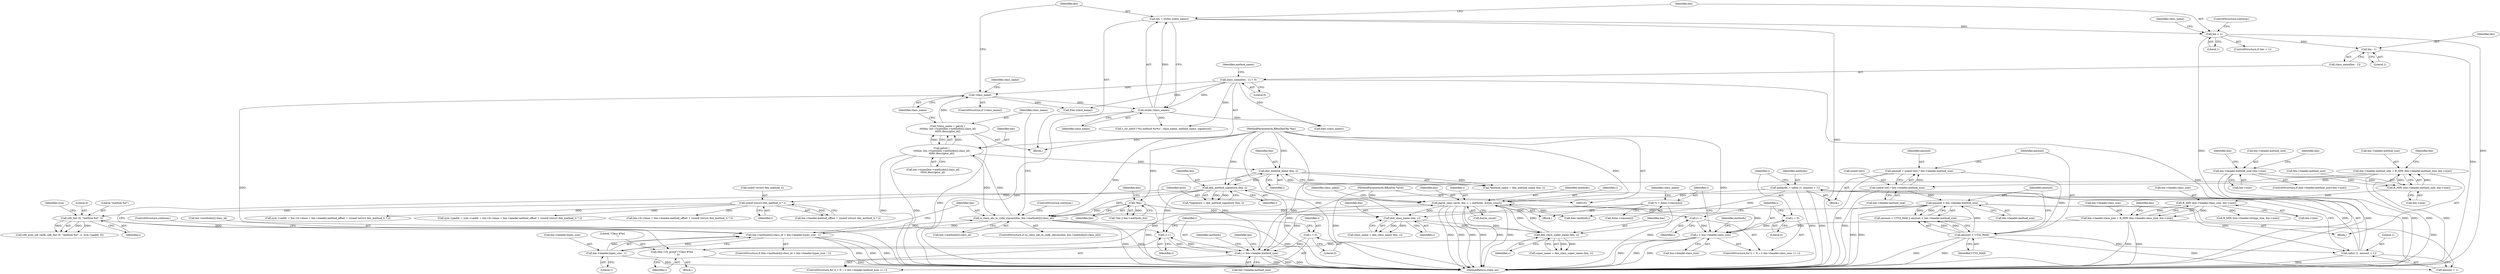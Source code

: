 digraph "1_radare2_ead645853a63bf83d8386702cad0cf23b31d7eeb@API" {
"1000466" [label="(Call,len = strlen (class_name))"];
"1000468" [label="(Call,strlen (class_name))"];
"1000460" [label="(Call,!class_name)"];
"1000442" [label="(Call,*class_name = getstr (\n\t\t\t\tbin, bin->types[bin->methods[i].class_id]\n\t\t\t\t\t\t.descriptor_id))"];
"1000444" [label="(Call,getstr (\n\t\t\t\tbin, bin->types[bin->methods[i].class_id]\n\t\t\t\t\t\t.descriptor_id))"];
"1000430" [label="(Call,is_class_idx_in_code_classes(bin, bin->methods[i].class_id))"];
"1000492" [label="(Call,dex_method_signature (bin, i))"];
"1000486" [label="(Call,dex_method_name (bin, i))"];
"1000104" [label="(MethodParameterIn,RBinDexObj *bin)"];
"1000391" [label="(Call,i < bin->header.method_size)"];
"1000388" [label="(Call,i = 0)"];
"1000398" [label="(Call,i++)"];
"1000601" [label="(Call,sdb_fmt (0, \"method.%d\", i))"];
"1000584" [label="(Call,sizeof (struct dex_method_t) * i)"];
"1000289" [label="(Call,sizeof (int) * bin->header.method_size)"];
"1000221" [label="(Call,bin->header.method_size = R_MIN (bin->header.method_size, bin->size))"];
"1000227" [label="(Call,R_MIN (bin->header.method_size, bin->size))"];
"1000202" [label="(Call,bin->header.method_size>bin->size)"];
"1000302" [label="(Call,amount < bin->header.method_size)"];
"1000299" [label="(Call,amount > UT32_MAX)"];
"1000287" [label="(Call,amount = sizeof (int) * bin->header.method_size)"];
"1000360" [label="(Call,parse_class (arch, bin, c, i, methods, &sym_count))"];
"1000103" [label="(MethodParameterIn,RBinFile *arch)"];
"1000351" [label="(Call,dex_class_super_name (bin, c))"];
"1000346" [label="(Call,dex_class_name (bin, c))"];
"1000123" [label="(Call,!bin)"];
"1000336" [label="(Call,*c = &bin->classes[i])"];
"1000323" [label="(Call,i < bin->header.class_size)"];
"1000330" [label="(Call,i++)"];
"1000320" [label="(Call,i = 0)"];
"1000236" [label="(Call,bin->header.class_size = R_MIN (bin->header.class_size, bin->size))"];
"1000242" [label="(Call,R_MIN (bin->header.class_size, bin->size))"];
"1000357" [label="(Call,rbin->cb_printf (\"Class #%d            -\n\", i))"];
"1000312" [label="(Call,methods = calloc (1, amount + 1))"];
"1000314" [label="(Call,calloc (1, amount + 1))"];
"1000412" [label="(Call,bin->methods[i].class_id > bin->header.types_size - 1)"];
"1000420" [label="(Call,bin->header.types_size - 1)"];
"1000476" [label="(Call,class_name[len - 1] = 0)"];
"1000471" [label="(Call,len < 1)"];
"1000479" [label="(Call,len - 1)"];
"1000510" [label="(Call,r_str_newf (\"%s.method.%s%s\", class_name, method_name, signature))"];
"1000494" [label="(Identifier,i)"];
"1000568" [label="(Call,sym->vaddr = bin->b->base + bin->header.method_offset + (sizeof (struct dex_method_t) * i))"];
"1000488" [label="(Identifier,i)"];
"1000349" [label="(Call,super_name = dex_class_super_name (bin, c))"];
"1000587" [label="(Identifier,i)"];
"1000126" [label="(Identifier,bin)"];
"1000321" [label="(Identifier,i)"];
"1000599" [label="(Call,sdb_num_set (mdb, sdb_fmt (0, \"method.%d\", i), sym->paddr, 0))"];
"1000440" [label="(ControlStructure,continue;)"];
"1000104" [label="(MethodParameterIn,RBinDexObj *bin)"];
"1000324" [label="(Identifier,i)"];
"1000479" [label="(Call,len - 1)"];
"1000201" [label="(ControlStructure,if (bin->header.method_size>bin->size))"];
"1000325" [label="(Call,bin->header.class_size)"];
"1000420" [label="(Call,bin->header.types_size - 1)"];
"1000398" [label="(Call,i++)"];
"1000337" [label="(Identifier,c)"];
"1000348" [label="(Identifier,c)"];
"1000461" [label="(Identifier,class_name)"];
"1000312" [label="(Call,methods = calloc (1, amount + 1))"];
"1000564" [label="(Call,sym->paddr = sym->vaddr = bin->b->base + bin->header.method_offset + (sizeof (struct dex_method_t) * i))"];
"1000344" [label="(Call,class_name = dex_class_name (bin, c))"];
"1000357" [label="(Call,rbin->cb_printf (\"Class #%d            -\n\", i))"];
"1000313" [label="(Identifier,methods)"];
"1000421" [label="(Call,bin->header.types_size)"];
"1000467" [label="(Identifier,len)"];
"1000472" [label="(Identifier,len)"];
"1000248" [label="(Call,bin->size)"];
"1000221" [label="(Call,bin->header.method_size = R_MIN (bin->header.method_size, bin->size))"];
"1000320" [label="(Call,i = 0)"];
"1000239" [label="(Identifier,bin)"];
"1000485" [label="(Identifier,method_name)"];
"1000443" [label="(Identifier,class_name)"];
"1000572" [label="(Call,bin->b->base + bin->header.method_offset + (sizeof (struct dex_method_t) * i))"];
"1000428" [label="(ControlStructure,continue;)"];
"1000400" [label="(Block,)"];
"1000352" [label="(Identifier,bin)"];
"1000323" [label="(Call,i < bin->header.class_size)"];
"1000338" [label="(Call,&bin->classes[i])"];
"1000392" [label="(Identifier,i)"];
"1000369" [label="(Identifier,class_name)"];
"1000459" [label="(ControlStructure,if (!class_name))"];
"1000493" [label="(Identifier,bin)"];
"1000243" [label="(Call,bin->header.class_size)"];
"1000203" [label="(Call,bin->header.method_size)"];
"1000233" [label="(Call,bin->size)"];
"1000473" [label="(Literal,1)"];
"1000471" [label="(Call,len < 1)"];
"1000432" [label="(Call,bin->methods[i].class_id)"];
"1000413" [label="(Call,bin->methods[i].class_id)"];
"1000292" [label="(Call,bin->header.method_size)"];
"1000332" [label="(Block,)"];
"1000477" [label="(Call,class_name[len - 1])"];
"1000604" [label="(Identifier,i)"];
"1000481" [label="(Literal,1)"];
"1000228" [label="(Call,bin->header.method_size)"];
"1000302" [label="(Call,amount < bin->header.method_size)"];
"1000360" [label="(Call,parse_class (arch, bin, c, i, methods, &sym_count))"];
"1000356" [label="(Block,)"];
"1000486" [label="(Call,dex_method_name (bin, i))"];
"1000387" [label="(ControlStructure,for (i = 0; i < bin->header.method_size; i++))"];
"1000613" [label="(Call,free (class_name))"];
"1000304" [label="(Call,bin->header.method_size)"];
"1000242" [label="(Call,R_MIN (bin->header.class_size, bin->size))"];
"1000215" [label="(Identifier,bin)"];
"1000300" [label="(Identifier,amount)"];
"1000288" [label="(Identifier,amount)"];
"1000388" [label="(Call,i = 0)"];
"1000330" [label="(Call,i++)"];
"1000353" [label="(Identifier,c)"];
"1000373" [label="(Identifier,methods)"];
"1000468" [label="(Call,strlen (class_name))"];
"1000208" [label="(Call,bin->size)"];
"1000361" [label="(Identifier,arch)"];
"1000236" [label="(Call,bin->header.class_size = R_MIN (bin->header.class_size, bin->size))"];
"1000426" [label="(Literal,1)"];
"1000616" [label="(Identifier,methods)"];
"1000345" [label="(Identifier,class_name)"];
"1000314" [label="(Call,calloc (1, amount + 1))"];
"1000287" [label="(Call,amount = sizeof (int) * bin->header.method_size)"];
"1000362" [label="(Identifier,bin)"];
"1000399" [label="(Identifier,i)"];
"1000347" [label="(Identifier,bin)"];
"1000460" [label="(Call,!class_name)"];
"1000336" [label="(Call,*c = &bin->classes[i])"];
"1000123" [label="(Call,!bin)"];
"1000319" [label="(ControlStructure,for (i = 0; i < bin->header.class_size; i++))"];
"1000315" [label="(Literal,1)"];
"1000476" [label="(Call,class_name[len - 1] = 0)"];
"1000463" [label="(Call,free (class_name))"];
"1000431" [label="(Identifier,bin)"];
"1000359" [label="(Identifier,i)"];
"1000615" [label="(Call,free (methods))"];
"1000442" [label="(Call,*class_name = getstr (\n\t\t\t\tbin, bin->types[bin->methods[i].class_id]\n\t\t\t\t\t\t.descriptor_id))"];
"1000366" [label="(Call,&sym_count)"];
"1000301" [label="(Identifier,UT32_MAX)"];
"1000303" [label="(Identifier,amount)"];
"1000393" [label="(Call,bin->header.method_size)"];
"1000389" [label="(Identifier,i)"];
"1000444" [label="(Call,getstr (\n\t\t\t\tbin, bin->types[bin->methods[i].class_id]\n\t\t\t\t\t\t.descriptor_id))"];
"1000602" [label="(Literal,0)"];
"1000480" [label="(Identifier,len)"];
"1000299" [label="(Call,amount > UT32_MAX)"];
"1000578" [label="(Call,bin->header.method_offset + (sizeof (struct dex_method_t) * i))"];
"1000403" [label="(Identifier,len)"];
"1000412" [label="(Call,bin->methods[i].class_id > bin->header.types_size - 1)"];
"1000475" [label="(ControlStructure,continue;)"];
"1000298" [label="(Call,amount > UT32_MAX || amount < bin->header.method_size)"];
"1000619" [label="(MethodReturn,static int)"];
"1000603" [label="(Literal,\"method.%d\")"];
"1000316" [label="(Call,amount + 1)"];
"1000430" [label="(Call,is_class_idx_in_code_classes(bin, bin->methods[i].class_id))"];
"1000391" [label="(Call,i < bin->header.method_size)"];
"1000124" [label="(Identifier,bin)"];
"1000290" [label="(Call,sizeof (int))"];
"1000466" [label="(Call,len = strlen (class_name))"];
"1000222" [label="(Call,bin->header.method_size)"];
"1000364" [label="(Identifier,i)"];
"1000446" [label="(Call,bin->types[bin->methods[i].class_id]\n\t\t\t\t\t\t.descriptor_id)"];
"1000103" [label="(MethodParameterIn,RBinFile *arch)"];
"1000346" [label="(Call,dex_class_name (bin, c))"];
"1000429" [label="(ControlStructure,if (is_class_idx_in_code_classes(bin, bin->methods[i].class_id)))"];
"1000331" [label="(Identifier,i)"];
"1000365" [label="(Identifier,methods)"];
"1000227" [label="(Call,R_MIN (bin->header.method_size, bin->size))"];
"1000411" [label="(ControlStructure,if (bin->methods[i].class_id > bin->header.types_size - 1))"];
"1000482" [label="(Literal,0)"];
"1000224" [label="(Identifier,bin)"];
"1000358" [label="(Literal,\"Class #%d            -\n\")"];
"1000492" [label="(Call,dex_method_signature (bin, i))"];
"1000584" [label="(Call,sizeof (struct dex_method_t) * i)"];
"1000237" [label="(Call,bin->header.class_size)"];
"1000202" [label="(Call,bin->header.method_size>bin->size)"];
"1000322" [label="(Literal,0)"];
"1000390" [label="(Literal,0)"];
"1000484" [label="(Call,*method_name = dex_method_name (bin, i))"];
"1000122" [label="(Call,!bin || bin->methods_list)"];
"1000445" [label="(Identifier,bin)"];
"1000606" [label="(Identifier,sym)"];
"1000351" [label="(Call,dex_class_super_name (bin, c))"];
"1000490" [label="(Call,*signature = dex_method_signature (bin, i))"];
"1000487" [label="(Identifier,bin)"];
"1000257" [label="(Call,R_MIN (bin->header.strings_size, bin->size))"];
"1000469" [label="(Identifier,class_name)"];
"1000601" [label="(Call,sdb_fmt (0, \"method.%d\", i))"];
"1000363" [label="(Identifier,c)"];
"1000105" [label="(Block,)"];
"1000470" [label="(ControlStructure,if (len < 1))"];
"1000464" [label="(Identifier,class_name)"];
"1000478" [label="(Identifier,class_name)"];
"1000285" [label="(Block,)"];
"1000585" [label="(Call,sizeof (struct dex_method_t))"];
"1000289" [label="(Call,sizeof (int) * bin->header.method_size)"];
"1000254" [label="(Identifier,bin)"];
"1000466" -> "1000400"  [label="AST: "];
"1000466" -> "1000468"  [label="CFG: "];
"1000467" -> "1000466"  [label="AST: "];
"1000468" -> "1000466"  [label="AST: "];
"1000472" -> "1000466"  [label="CFG: "];
"1000466" -> "1000619"  [label="DDG: "];
"1000468" -> "1000466"  [label="DDG: "];
"1000466" -> "1000471"  [label="DDG: "];
"1000468" -> "1000469"  [label="CFG: "];
"1000469" -> "1000468"  [label="AST: "];
"1000468" -> "1000619"  [label="DDG: "];
"1000460" -> "1000468"  [label="DDG: "];
"1000476" -> "1000468"  [label="DDG: "];
"1000468" -> "1000510"  [label="DDG: "];
"1000468" -> "1000613"  [label="DDG: "];
"1000460" -> "1000459"  [label="AST: "];
"1000460" -> "1000461"  [label="CFG: "];
"1000461" -> "1000460"  [label="AST: "];
"1000464" -> "1000460"  [label="CFG: "];
"1000467" -> "1000460"  [label="CFG: "];
"1000460" -> "1000619"  [label="DDG: "];
"1000442" -> "1000460"  [label="DDG: "];
"1000476" -> "1000460"  [label="DDG: "];
"1000460" -> "1000463"  [label="DDG: "];
"1000442" -> "1000400"  [label="AST: "];
"1000442" -> "1000444"  [label="CFG: "];
"1000443" -> "1000442"  [label="AST: "];
"1000444" -> "1000442"  [label="AST: "];
"1000461" -> "1000442"  [label="CFG: "];
"1000442" -> "1000619"  [label="DDG: "];
"1000444" -> "1000442"  [label="DDG: "];
"1000444" -> "1000442"  [label="DDG: "];
"1000444" -> "1000446"  [label="CFG: "];
"1000445" -> "1000444"  [label="AST: "];
"1000446" -> "1000444"  [label="AST: "];
"1000444" -> "1000619"  [label="DDG: "];
"1000444" -> "1000619"  [label="DDG: "];
"1000444" -> "1000430"  [label="DDG: "];
"1000430" -> "1000444"  [label="DDG: "];
"1000104" -> "1000444"  [label="DDG: "];
"1000444" -> "1000486"  [label="DDG: "];
"1000430" -> "1000429"  [label="AST: "];
"1000430" -> "1000432"  [label="CFG: "];
"1000431" -> "1000430"  [label="AST: "];
"1000432" -> "1000430"  [label="AST: "];
"1000440" -> "1000430"  [label="CFG: "];
"1000443" -> "1000430"  [label="CFG: "];
"1000430" -> "1000619"  [label="DDG: "];
"1000430" -> "1000619"  [label="DDG: "];
"1000430" -> "1000619"  [label="DDG: "];
"1000430" -> "1000412"  [label="DDG: "];
"1000492" -> "1000430"  [label="DDG: "];
"1000360" -> "1000430"  [label="DDG: "];
"1000123" -> "1000430"  [label="DDG: "];
"1000104" -> "1000430"  [label="DDG: "];
"1000412" -> "1000430"  [label="DDG: "];
"1000492" -> "1000490"  [label="AST: "];
"1000492" -> "1000494"  [label="CFG: "];
"1000493" -> "1000492"  [label="AST: "];
"1000494" -> "1000492"  [label="AST: "];
"1000490" -> "1000492"  [label="CFG: "];
"1000492" -> "1000619"  [label="DDG: "];
"1000492" -> "1000398"  [label="DDG: "];
"1000492" -> "1000490"  [label="DDG: "];
"1000492" -> "1000490"  [label="DDG: "];
"1000486" -> "1000492"  [label="DDG: "];
"1000486" -> "1000492"  [label="DDG: "];
"1000104" -> "1000492"  [label="DDG: "];
"1000492" -> "1000584"  [label="DDG: "];
"1000486" -> "1000484"  [label="AST: "];
"1000486" -> "1000488"  [label="CFG: "];
"1000487" -> "1000486"  [label="AST: "];
"1000488" -> "1000486"  [label="AST: "];
"1000484" -> "1000486"  [label="CFG: "];
"1000486" -> "1000484"  [label="DDG: "];
"1000486" -> "1000484"  [label="DDG: "];
"1000104" -> "1000486"  [label="DDG: "];
"1000391" -> "1000486"  [label="DDG: "];
"1000104" -> "1000102"  [label="AST: "];
"1000104" -> "1000619"  [label="DDG: "];
"1000104" -> "1000123"  [label="DDG: "];
"1000104" -> "1000346"  [label="DDG: "];
"1000104" -> "1000351"  [label="DDG: "];
"1000104" -> "1000360"  [label="DDG: "];
"1000391" -> "1000387"  [label="AST: "];
"1000391" -> "1000393"  [label="CFG: "];
"1000392" -> "1000391"  [label="AST: "];
"1000393" -> "1000391"  [label="AST: "];
"1000403" -> "1000391"  [label="CFG: "];
"1000616" -> "1000391"  [label="CFG: "];
"1000391" -> "1000619"  [label="DDG: "];
"1000391" -> "1000619"  [label="DDG: "];
"1000391" -> "1000619"  [label="DDG: "];
"1000388" -> "1000391"  [label="DDG: "];
"1000398" -> "1000391"  [label="DDG: "];
"1000289" -> "1000391"  [label="DDG: "];
"1000302" -> "1000391"  [label="DDG: "];
"1000221" -> "1000391"  [label="DDG: "];
"1000391" -> "1000398"  [label="DDG: "];
"1000388" -> "1000387"  [label="AST: "];
"1000388" -> "1000390"  [label="CFG: "];
"1000389" -> "1000388"  [label="AST: "];
"1000390" -> "1000388"  [label="AST: "];
"1000392" -> "1000388"  [label="CFG: "];
"1000398" -> "1000387"  [label="AST: "];
"1000398" -> "1000399"  [label="CFG: "];
"1000399" -> "1000398"  [label="AST: "];
"1000392" -> "1000398"  [label="CFG: "];
"1000601" -> "1000398"  [label="DDG: "];
"1000601" -> "1000599"  [label="AST: "];
"1000601" -> "1000604"  [label="CFG: "];
"1000602" -> "1000601"  [label="AST: "];
"1000603" -> "1000601"  [label="AST: "];
"1000604" -> "1000601"  [label="AST: "];
"1000606" -> "1000601"  [label="CFG: "];
"1000601" -> "1000599"  [label="DDG: "];
"1000601" -> "1000599"  [label="DDG: "];
"1000601" -> "1000599"  [label="DDG: "];
"1000584" -> "1000601"  [label="DDG: "];
"1000584" -> "1000578"  [label="AST: "];
"1000584" -> "1000587"  [label="CFG: "];
"1000585" -> "1000584"  [label="AST: "];
"1000587" -> "1000584"  [label="AST: "];
"1000578" -> "1000584"  [label="CFG: "];
"1000584" -> "1000564"  [label="DDG: "];
"1000584" -> "1000568"  [label="DDG: "];
"1000584" -> "1000572"  [label="DDG: "];
"1000584" -> "1000578"  [label="DDG: "];
"1000289" -> "1000287"  [label="AST: "];
"1000289" -> "1000292"  [label="CFG: "];
"1000290" -> "1000289"  [label="AST: "];
"1000292" -> "1000289"  [label="AST: "];
"1000287" -> "1000289"  [label="CFG: "];
"1000289" -> "1000619"  [label="DDG: "];
"1000289" -> "1000287"  [label="DDG: "];
"1000221" -> "1000289"  [label="DDG: "];
"1000289" -> "1000302"  [label="DDG: "];
"1000221" -> "1000105"  [label="AST: "];
"1000221" -> "1000227"  [label="CFG: "];
"1000222" -> "1000221"  [label="AST: "];
"1000227" -> "1000221"  [label="AST: "];
"1000239" -> "1000221"  [label="CFG: "];
"1000221" -> "1000619"  [label="DDG: "];
"1000221" -> "1000619"  [label="DDG: "];
"1000227" -> "1000221"  [label="DDG: "];
"1000227" -> "1000221"  [label="DDG: "];
"1000227" -> "1000233"  [label="CFG: "];
"1000228" -> "1000227"  [label="AST: "];
"1000233" -> "1000227"  [label="AST: "];
"1000202" -> "1000227"  [label="DDG: "];
"1000202" -> "1000227"  [label="DDG: "];
"1000227" -> "1000242"  [label="DDG: "];
"1000202" -> "1000201"  [label="AST: "];
"1000202" -> "1000208"  [label="CFG: "];
"1000203" -> "1000202"  [label="AST: "];
"1000208" -> "1000202"  [label="AST: "];
"1000215" -> "1000202"  [label="CFG: "];
"1000224" -> "1000202"  [label="CFG: "];
"1000202" -> "1000619"  [label="DDG: "];
"1000202" -> "1000619"  [label="DDG: "];
"1000302" -> "1000298"  [label="AST: "];
"1000302" -> "1000304"  [label="CFG: "];
"1000303" -> "1000302"  [label="AST: "];
"1000304" -> "1000302"  [label="AST: "];
"1000298" -> "1000302"  [label="CFG: "];
"1000302" -> "1000619"  [label="DDG: "];
"1000302" -> "1000619"  [label="DDG: "];
"1000302" -> "1000298"  [label="DDG: "];
"1000302" -> "1000298"  [label="DDG: "];
"1000299" -> "1000302"  [label="DDG: "];
"1000302" -> "1000314"  [label="DDG: "];
"1000302" -> "1000316"  [label="DDG: "];
"1000299" -> "1000298"  [label="AST: "];
"1000299" -> "1000301"  [label="CFG: "];
"1000300" -> "1000299"  [label="AST: "];
"1000301" -> "1000299"  [label="AST: "];
"1000303" -> "1000299"  [label="CFG: "];
"1000298" -> "1000299"  [label="CFG: "];
"1000299" -> "1000619"  [label="DDG: "];
"1000299" -> "1000619"  [label="DDG: "];
"1000299" -> "1000298"  [label="DDG: "];
"1000299" -> "1000298"  [label="DDG: "];
"1000287" -> "1000299"  [label="DDG: "];
"1000299" -> "1000314"  [label="DDG: "];
"1000299" -> "1000316"  [label="DDG: "];
"1000287" -> "1000285"  [label="AST: "];
"1000288" -> "1000287"  [label="AST: "];
"1000300" -> "1000287"  [label="CFG: "];
"1000287" -> "1000619"  [label="DDG: "];
"1000360" -> "1000332"  [label="AST: "];
"1000360" -> "1000366"  [label="CFG: "];
"1000361" -> "1000360"  [label="AST: "];
"1000362" -> "1000360"  [label="AST: "];
"1000363" -> "1000360"  [label="AST: "];
"1000364" -> "1000360"  [label="AST: "];
"1000365" -> "1000360"  [label="AST: "];
"1000366" -> "1000360"  [label="AST: "];
"1000369" -> "1000360"  [label="CFG: "];
"1000360" -> "1000619"  [label="DDG: "];
"1000360" -> "1000619"  [label="DDG: "];
"1000360" -> "1000619"  [label="DDG: "];
"1000360" -> "1000619"  [label="DDG: "];
"1000360" -> "1000619"  [label="DDG: "];
"1000360" -> "1000619"  [label="DDG: "];
"1000360" -> "1000330"  [label="DDG: "];
"1000360" -> "1000346"  [label="DDG: "];
"1000103" -> "1000360"  [label="DDG: "];
"1000351" -> "1000360"  [label="DDG: "];
"1000351" -> "1000360"  [label="DDG: "];
"1000323" -> "1000360"  [label="DDG: "];
"1000357" -> "1000360"  [label="DDG: "];
"1000312" -> "1000360"  [label="DDG: "];
"1000360" -> "1000615"  [label="DDG: "];
"1000103" -> "1000102"  [label="AST: "];
"1000103" -> "1000619"  [label="DDG: "];
"1000351" -> "1000349"  [label="AST: "];
"1000351" -> "1000353"  [label="CFG: "];
"1000352" -> "1000351"  [label="AST: "];
"1000353" -> "1000351"  [label="AST: "];
"1000349" -> "1000351"  [label="CFG: "];
"1000351" -> "1000349"  [label="DDG: "];
"1000351" -> "1000349"  [label="DDG: "];
"1000346" -> "1000351"  [label="DDG: "];
"1000346" -> "1000351"  [label="DDG: "];
"1000346" -> "1000344"  [label="AST: "];
"1000346" -> "1000348"  [label="CFG: "];
"1000347" -> "1000346"  [label="AST: "];
"1000348" -> "1000346"  [label="AST: "];
"1000344" -> "1000346"  [label="CFG: "];
"1000346" -> "1000344"  [label="DDG: "];
"1000346" -> "1000344"  [label="DDG: "];
"1000123" -> "1000346"  [label="DDG: "];
"1000336" -> "1000346"  [label="DDG: "];
"1000123" -> "1000122"  [label="AST: "];
"1000123" -> "1000124"  [label="CFG: "];
"1000124" -> "1000123"  [label="AST: "];
"1000126" -> "1000123"  [label="CFG: "];
"1000122" -> "1000123"  [label="CFG: "];
"1000123" -> "1000619"  [label="DDG: "];
"1000123" -> "1000122"  [label="DDG: "];
"1000336" -> "1000332"  [label="AST: "];
"1000336" -> "1000338"  [label="CFG: "];
"1000337" -> "1000336"  [label="AST: "];
"1000338" -> "1000336"  [label="AST: "];
"1000345" -> "1000336"  [label="CFG: "];
"1000336" -> "1000619"  [label="DDG: "];
"1000323" -> "1000319"  [label="AST: "];
"1000323" -> "1000325"  [label="CFG: "];
"1000324" -> "1000323"  [label="AST: "];
"1000325" -> "1000323"  [label="AST: "];
"1000337" -> "1000323"  [label="CFG: "];
"1000373" -> "1000323"  [label="CFG: "];
"1000323" -> "1000619"  [label="DDG: "];
"1000323" -> "1000619"  [label="DDG: "];
"1000323" -> "1000619"  [label="DDG: "];
"1000330" -> "1000323"  [label="DDG: "];
"1000320" -> "1000323"  [label="DDG: "];
"1000236" -> "1000323"  [label="DDG: "];
"1000323" -> "1000357"  [label="DDG: "];
"1000330" -> "1000319"  [label="AST: "];
"1000330" -> "1000331"  [label="CFG: "];
"1000331" -> "1000330"  [label="AST: "];
"1000324" -> "1000330"  [label="CFG: "];
"1000320" -> "1000319"  [label="AST: "];
"1000320" -> "1000322"  [label="CFG: "];
"1000321" -> "1000320"  [label="AST: "];
"1000322" -> "1000320"  [label="AST: "];
"1000324" -> "1000320"  [label="CFG: "];
"1000236" -> "1000105"  [label="AST: "];
"1000236" -> "1000242"  [label="CFG: "];
"1000237" -> "1000236"  [label="AST: "];
"1000242" -> "1000236"  [label="AST: "];
"1000254" -> "1000236"  [label="CFG: "];
"1000236" -> "1000619"  [label="DDG: "];
"1000236" -> "1000619"  [label="DDG: "];
"1000242" -> "1000236"  [label="DDG: "];
"1000242" -> "1000236"  [label="DDG: "];
"1000242" -> "1000248"  [label="CFG: "];
"1000243" -> "1000242"  [label="AST: "];
"1000248" -> "1000242"  [label="AST: "];
"1000242" -> "1000257"  [label="DDG: "];
"1000357" -> "1000356"  [label="AST: "];
"1000357" -> "1000359"  [label="CFG: "];
"1000358" -> "1000357"  [label="AST: "];
"1000359" -> "1000357"  [label="AST: "];
"1000361" -> "1000357"  [label="CFG: "];
"1000357" -> "1000619"  [label="DDG: "];
"1000312" -> "1000285"  [label="AST: "];
"1000312" -> "1000314"  [label="CFG: "];
"1000313" -> "1000312"  [label="AST: "];
"1000314" -> "1000312"  [label="AST: "];
"1000321" -> "1000312"  [label="CFG: "];
"1000312" -> "1000619"  [label="DDG: "];
"1000312" -> "1000619"  [label="DDG: "];
"1000314" -> "1000312"  [label="DDG: "];
"1000314" -> "1000312"  [label="DDG: "];
"1000312" -> "1000615"  [label="DDG: "];
"1000314" -> "1000316"  [label="CFG: "];
"1000315" -> "1000314"  [label="AST: "];
"1000316" -> "1000314"  [label="AST: "];
"1000314" -> "1000619"  [label="DDG: "];
"1000412" -> "1000411"  [label="AST: "];
"1000412" -> "1000420"  [label="CFG: "];
"1000413" -> "1000412"  [label="AST: "];
"1000420" -> "1000412"  [label="AST: "];
"1000428" -> "1000412"  [label="CFG: "];
"1000431" -> "1000412"  [label="CFG: "];
"1000412" -> "1000619"  [label="DDG: "];
"1000412" -> "1000619"  [label="DDG: "];
"1000412" -> "1000619"  [label="DDG: "];
"1000420" -> "1000412"  [label="DDG: "];
"1000420" -> "1000412"  [label="DDG: "];
"1000420" -> "1000426"  [label="CFG: "];
"1000421" -> "1000420"  [label="AST: "];
"1000426" -> "1000420"  [label="AST: "];
"1000420" -> "1000619"  [label="DDG: "];
"1000476" -> "1000400"  [label="AST: "];
"1000476" -> "1000482"  [label="CFG: "];
"1000477" -> "1000476"  [label="AST: "];
"1000482" -> "1000476"  [label="AST: "];
"1000485" -> "1000476"  [label="CFG: "];
"1000476" -> "1000619"  [label="DDG: "];
"1000476" -> "1000463"  [label="DDG: "];
"1000476" -> "1000510"  [label="DDG: "];
"1000476" -> "1000613"  [label="DDG: "];
"1000471" -> "1000470"  [label="AST: "];
"1000471" -> "1000473"  [label="CFG: "];
"1000472" -> "1000471"  [label="AST: "];
"1000473" -> "1000471"  [label="AST: "];
"1000475" -> "1000471"  [label="CFG: "];
"1000478" -> "1000471"  [label="CFG: "];
"1000471" -> "1000619"  [label="DDG: "];
"1000471" -> "1000619"  [label="DDG: "];
"1000471" -> "1000479"  [label="DDG: "];
"1000479" -> "1000477"  [label="AST: "];
"1000479" -> "1000481"  [label="CFG: "];
"1000480" -> "1000479"  [label="AST: "];
"1000481" -> "1000479"  [label="AST: "];
"1000477" -> "1000479"  [label="CFG: "];
"1000479" -> "1000619"  [label="DDG: "];
}
